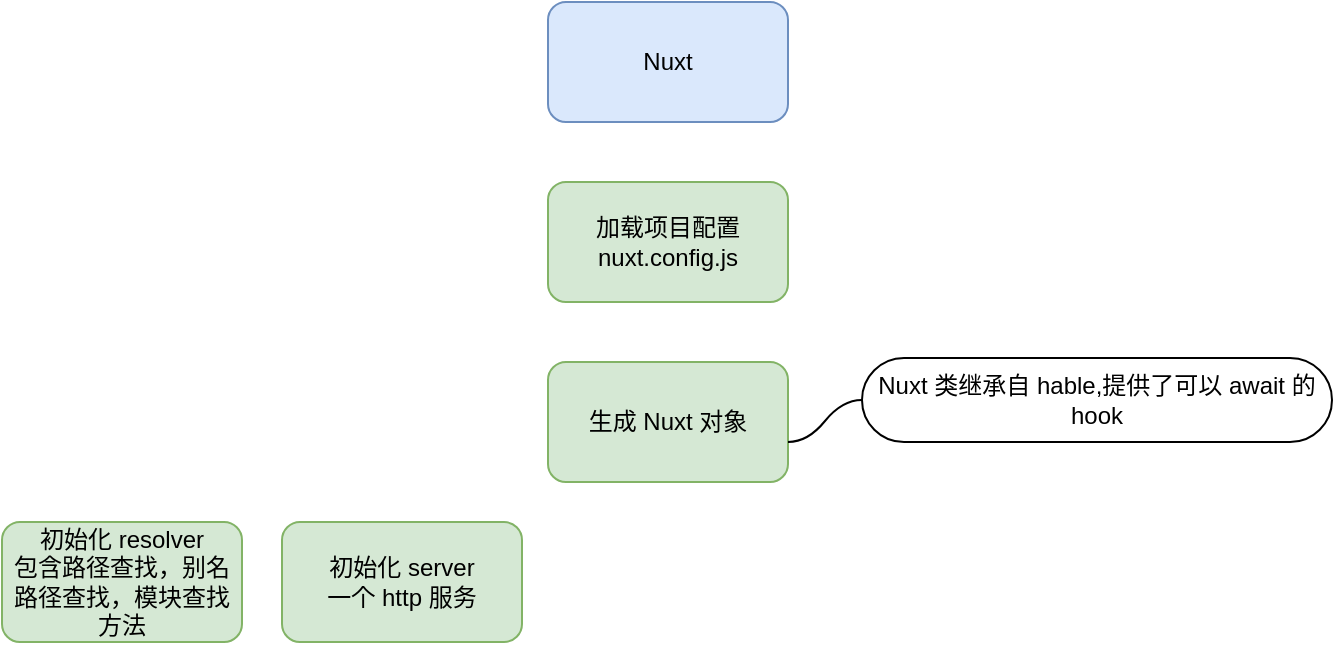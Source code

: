 <mxfile version="12.2.2" type="device" pages="1"><diagram id="EQLizMmrGn_j5RTGkKmS" name="Page-1"><mxGraphModel dx="761" dy="627" grid="1" gridSize="10" guides="1" tooltips="1" connect="1" arrows="1" fold="1" page="1" pageScale="1" pageWidth="827" pageHeight="1169" math="0" shadow="0"><root><mxCell id="0"/><mxCell id="1" parent="0"/><mxCell id="GKxcyZ6f8DepvkavAC_h-1" value="Nuxt" style="rounded=1;whiteSpace=wrap;html=1;fillColor=#dae8fc;strokeColor=#6c8ebf;" vertex="1" parent="1"><mxGeometry x="293" y="70" width="120" height="60" as="geometry"/></mxCell><mxCell id="GKxcyZ6f8DepvkavAC_h-2" value="加载项目配置&lt;br&gt;nuxt.config.js" style="rounded=1;whiteSpace=wrap;html=1;fillColor=#d5e8d4;strokeColor=#82b366;" vertex="1" parent="1"><mxGeometry x="293" y="160" width="120" height="60" as="geometry"/></mxCell><mxCell id="GKxcyZ6f8DepvkavAC_h-3" value="生成 Nuxt 对象" style="rounded=1;whiteSpace=wrap;html=1;fillColor=#d5e8d4;strokeColor=#82b366;" vertex="1" parent="1"><mxGeometry x="293" y="250" width="120" height="60" as="geometry"/></mxCell><mxCell id="GKxcyZ6f8DepvkavAC_h-4" value="Nuxt 类继承自 hable,提供了可以 await 的 hook" style="whiteSpace=wrap;html=1;rounded=1;arcSize=50;align=center;verticalAlign=middle;container=1;recursiveResize=0;strokeWidth=1;autosize=1;spacing=4;treeFolding=1;treeMoving=1;" vertex="1" parent="1"><mxGeometry x="450" y="248" width="235" height="42" as="geometry"/></mxCell><mxCell id="GKxcyZ6f8DepvkavAC_h-5" value="" style="edgeStyle=entityRelationEdgeStyle;startArrow=none;endArrow=none;segment=10;curved=1;" edge="1" target="GKxcyZ6f8DepvkavAC_h-4" parent="1"><mxGeometry relative="1" as="geometry"><mxPoint x="413" y="290" as="sourcePoint"/></mxGeometry></mxCell><mxCell id="GKxcyZ6f8DepvkavAC_h-7" value="初始化 server&lt;br&gt;一个 http 服务" style="rounded=1;whiteSpace=wrap;html=1;fillColor=#d5e8d4;strokeColor=#82b366;" vertex="1" parent="1"><mxGeometry x="160" y="330" width="120" height="60" as="geometry"/></mxCell><mxCell id="GKxcyZ6f8DepvkavAC_h-8" value="初始化 resolver&lt;br&gt;包含路径查找，别名路径查找，模块查找方法" style="rounded=1;whiteSpace=wrap;html=1;fillColor=#d5e8d4;strokeColor=#82b366;" vertex="1" parent="1"><mxGeometry x="20" y="330" width="120" height="60" as="geometry"/></mxCell></root></mxGraphModel></diagram></mxfile>